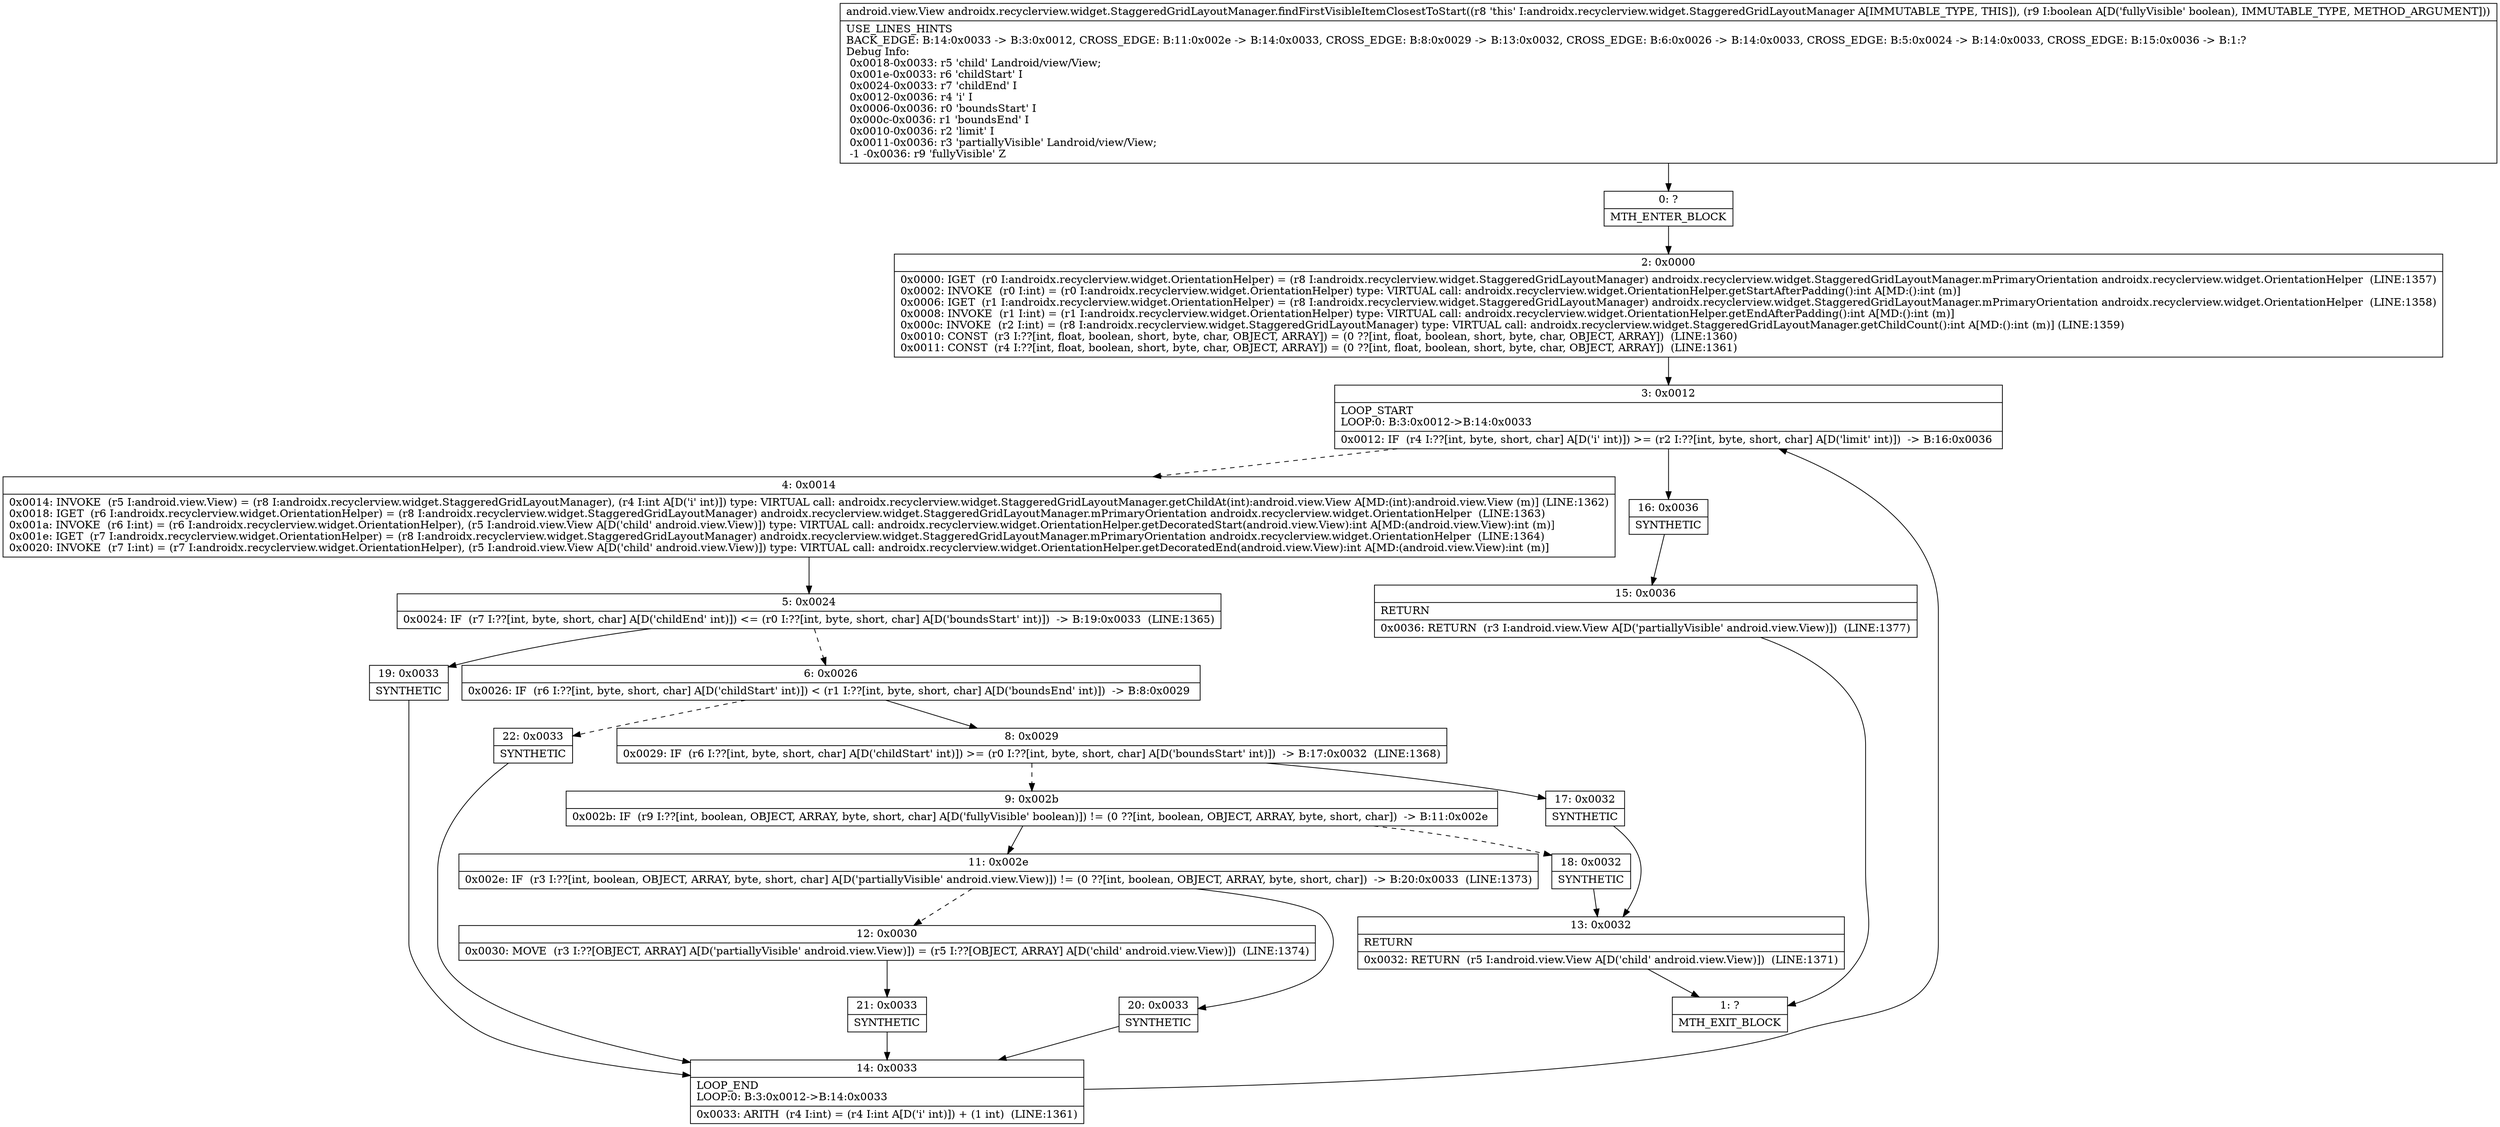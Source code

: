 digraph "CFG forandroidx.recyclerview.widget.StaggeredGridLayoutManager.findFirstVisibleItemClosestToStart(Z)Landroid\/view\/View;" {
Node_0 [shape=record,label="{0\:\ ?|MTH_ENTER_BLOCK\l}"];
Node_2 [shape=record,label="{2\:\ 0x0000|0x0000: IGET  (r0 I:androidx.recyclerview.widget.OrientationHelper) = (r8 I:androidx.recyclerview.widget.StaggeredGridLayoutManager) androidx.recyclerview.widget.StaggeredGridLayoutManager.mPrimaryOrientation androidx.recyclerview.widget.OrientationHelper  (LINE:1357)\l0x0002: INVOKE  (r0 I:int) = (r0 I:androidx.recyclerview.widget.OrientationHelper) type: VIRTUAL call: androidx.recyclerview.widget.OrientationHelper.getStartAfterPadding():int A[MD:():int (m)]\l0x0006: IGET  (r1 I:androidx.recyclerview.widget.OrientationHelper) = (r8 I:androidx.recyclerview.widget.StaggeredGridLayoutManager) androidx.recyclerview.widget.StaggeredGridLayoutManager.mPrimaryOrientation androidx.recyclerview.widget.OrientationHelper  (LINE:1358)\l0x0008: INVOKE  (r1 I:int) = (r1 I:androidx.recyclerview.widget.OrientationHelper) type: VIRTUAL call: androidx.recyclerview.widget.OrientationHelper.getEndAfterPadding():int A[MD:():int (m)]\l0x000c: INVOKE  (r2 I:int) = (r8 I:androidx.recyclerview.widget.StaggeredGridLayoutManager) type: VIRTUAL call: androidx.recyclerview.widget.StaggeredGridLayoutManager.getChildCount():int A[MD:():int (m)] (LINE:1359)\l0x0010: CONST  (r3 I:??[int, float, boolean, short, byte, char, OBJECT, ARRAY]) = (0 ??[int, float, boolean, short, byte, char, OBJECT, ARRAY])  (LINE:1360)\l0x0011: CONST  (r4 I:??[int, float, boolean, short, byte, char, OBJECT, ARRAY]) = (0 ??[int, float, boolean, short, byte, char, OBJECT, ARRAY])  (LINE:1361)\l}"];
Node_3 [shape=record,label="{3\:\ 0x0012|LOOP_START\lLOOP:0: B:3:0x0012\-\>B:14:0x0033\l|0x0012: IF  (r4 I:??[int, byte, short, char] A[D('i' int)]) \>= (r2 I:??[int, byte, short, char] A[D('limit' int)])  \-\> B:16:0x0036 \l}"];
Node_4 [shape=record,label="{4\:\ 0x0014|0x0014: INVOKE  (r5 I:android.view.View) = (r8 I:androidx.recyclerview.widget.StaggeredGridLayoutManager), (r4 I:int A[D('i' int)]) type: VIRTUAL call: androidx.recyclerview.widget.StaggeredGridLayoutManager.getChildAt(int):android.view.View A[MD:(int):android.view.View (m)] (LINE:1362)\l0x0018: IGET  (r6 I:androidx.recyclerview.widget.OrientationHelper) = (r8 I:androidx.recyclerview.widget.StaggeredGridLayoutManager) androidx.recyclerview.widget.StaggeredGridLayoutManager.mPrimaryOrientation androidx.recyclerview.widget.OrientationHelper  (LINE:1363)\l0x001a: INVOKE  (r6 I:int) = (r6 I:androidx.recyclerview.widget.OrientationHelper), (r5 I:android.view.View A[D('child' android.view.View)]) type: VIRTUAL call: androidx.recyclerview.widget.OrientationHelper.getDecoratedStart(android.view.View):int A[MD:(android.view.View):int (m)]\l0x001e: IGET  (r7 I:androidx.recyclerview.widget.OrientationHelper) = (r8 I:androidx.recyclerview.widget.StaggeredGridLayoutManager) androidx.recyclerview.widget.StaggeredGridLayoutManager.mPrimaryOrientation androidx.recyclerview.widget.OrientationHelper  (LINE:1364)\l0x0020: INVOKE  (r7 I:int) = (r7 I:androidx.recyclerview.widget.OrientationHelper), (r5 I:android.view.View A[D('child' android.view.View)]) type: VIRTUAL call: androidx.recyclerview.widget.OrientationHelper.getDecoratedEnd(android.view.View):int A[MD:(android.view.View):int (m)]\l}"];
Node_5 [shape=record,label="{5\:\ 0x0024|0x0024: IF  (r7 I:??[int, byte, short, char] A[D('childEnd' int)]) \<= (r0 I:??[int, byte, short, char] A[D('boundsStart' int)])  \-\> B:19:0x0033  (LINE:1365)\l}"];
Node_6 [shape=record,label="{6\:\ 0x0026|0x0026: IF  (r6 I:??[int, byte, short, char] A[D('childStart' int)]) \< (r1 I:??[int, byte, short, char] A[D('boundsEnd' int)])  \-\> B:8:0x0029 \l}"];
Node_8 [shape=record,label="{8\:\ 0x0029|0x0029: IF  (r6 I:??[int, byte, short, char] A[D('childStart' int)]) \>= (r0 I:??[int, byte, short, char] A[D('boundsStart' int)])  \-\> B:17:0x0032  (LINE:1368)\l}"];
Node_9 [shape=record,label="{9\:\ 0x002b|0x002b: IF  (r9 I:??[int, boolean, OBJECT, ARRAY, byte, short, char] A[D('fullyVisible' boolean)]) != (0 ??[int, boolean, OBJECT, ARRAY, byte, short, char])  \-\> B:11:0x002e \l}"];
Node_11 [shape=record,label="{11\:\ 0x002e|0x002e: IF  (r3 I:??[int, boolean, OBJECT, ARRAY, byte, short, char] A[D('partiallyVisible' android.view.View)]) != (0 ??[int, boolean, OBJECT, ARRAY, byte, short, char])  \-\> B:20:0x0033  (LINE:1373)\l}"];
Node_12 [shape=record,label="{12\:\ 0x0030|0x0030: MOVE  (r3 I:??[OBJECT, ARRAY] A[D('partiallyVisible' android.view.View)]) = (r5 I:??[OBJECT, ARRAY] A[D('child' android.view.View)])  (LINE:1374)\l}"];
Node_21 [shape=record,label="{21\:\ 0x0033|SYNTHETIC\l}"];
Node_14 [shape=record,label="{14\:\ 0x0033|LOOP_END\lLOOP:0: B:3:0x0012\-\>B:14:0x0033\l|0x0033: ARITH  (r4 I:int) = (r4 I:int A[D('i' int)]) + (1 int)  (LINE:1361)\l}"];
Node_20 [shape=record,label="{20\:\ 0x0033|SYNTHETIC\l}"];
Node_18 [shape=record,label="{18\:\ 0x0032|SYNTHETIC\l}"];
Node_13 [shape=record,label="{13\:\ 0x0032|RETURN\l|0x0032: RETURN  (r5 I:android.view.View A[D('child' android.view.View)])  (LINE:1371)\l}"];
Node_1 [shape=record,label="{1\:\ ?|MTH_EXIT_BLOCK\l}"];
Node_17 [shape=record,label="{17\:\ 0x0032|SYNTHETIC\l}"];
Node_22 [shape=record,label="{22\:\ 0x0033|SYNTHETIC\l}"];
Node_19 [shape=record,label="{19\:\ 0x0033|SYNTHETIC\l}"];
Node_16 [shape=record,label="{16\:\ 0x0036|SYNTHETIC\l}"];
Node_15 [shape=record,label="{15\:\ 0x0036|RETURN\l|0x0036: RETURN  (r3 I:android.view.View A[D('partiallyVisible' android.view.View)])  (LINE:1377)\l}"];
MethodNode[shape=record,label="{android.view.View androidx.recyclerview.widget.StaggeredGridLayoutManager.findFirstVisibleItemClosestToStart((r8 'this' I:androidx.recyclerview.widget.StaggeredGridLayoutManager A[IMMUTABLE_TYPE, THIS]), (r9 I:boolean A[D('fullyVisible' boolean), IMMUTABLE_TYPE, METHOD_ARGUMENT]))  | USE_LINES_HINTS\lBACK_EDGE: B:14:0x0033 \-\> B:3:0x0012, CROSS_EDGE: B:11:0x002e \-\> B:14:0x0033, CROSS_EDGE: B:8:0x0029 \-\> B:13:0x0032, CROSS_EDGE: B:6:0x0026 \-\> B:14:0x0033, CROSS_EDGE: B:5:0x0024 \-\> B:14:0x0033, CROSS_EDGE: B:15:0x0036 \-\> B:1:?\lDebug Info:\l  0x0018\-0x0033: r5 'child' Landroid\/view\/View;\l  0x001e\-0x0033: r6 'childStart' I\l  0x0024\-0x0033: r7 'childEnd' I\l  0x0012\-0x0036: r4 'i' I\l  0x0006\-0x0036: r0 'boundsStart' I\l  0x000c\-0x0036: r1 'boundsEnd' I\l  0x0010\-0x0036: r2 'limit' I\l  0x0011\-0x0036: r3 'partiallyVisible' Landroid\/view\/View;\l  \-1 \-0x0036: r9 'fullyVisible' Z\l}"];
MethodNode -> Node_0;Node_0 -> Node_2;
Node_2 -> Node_3;
Node_3 -> Node_4[style=dashed];
Node_3 -> Node_16;
Node_4 -> Node_5;
Node_5 -> Node_6[style=dashed];
Node_5 -> Node_19;
Node_6 -> Node_8;
Node_6 -> Node_22[style=dashed];
Node_8 -> Node_9[style=dashed];
Node_8 -> Node_17;
Node_9 -> Node_11;
Node_9 -> Node_18[style=dashed];
Node_11 -> Node_12[style=dashed];
Node_11 -> Node_20;
Node_12 -> Node_21;
Node_21 -> Node_14;
Node_14 -> Node_3;
Node_20 -> Node_14;
Node_18 -> Node_13;
Node_13 -> Node_1;
Node_17 -> Node_13;
Node_22 -> Node_14;
Node_19 -> Node_14;
Node_16 -> Node_15;
Node_15 -> Node_1;
}

